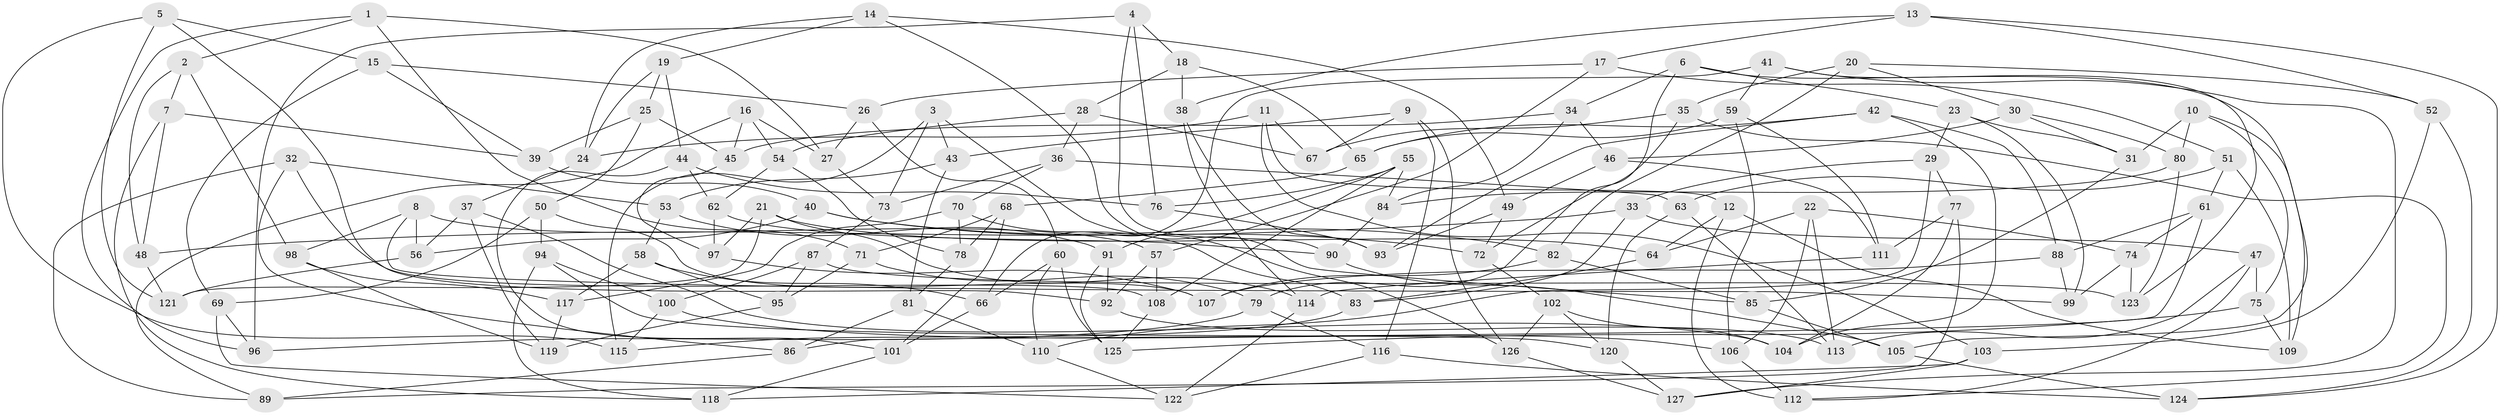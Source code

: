 // coarse degree distribution, {6: 0.5316455696202531, 5: 0.06329113924050633, 4: 0.3670886075949367, 3: 0.0379746835443038}
// Generated by graph-tools (version 1.1) at 2025/52/02/27/25 19:52:34]
// undirected, 127 vertices, 254 edges
graph export_dot {
graph [start="1"]
  node [color=gray90,style=filled];
  1;
  2;
  3;
  4;
  5;
  6;
  7;
  8;
  9;
  10;
  11;
  12;
  13;
  14;
  15;
  16;
  17;
  18;
  19;
  20;
  21;
  22;
  23;
  24;
  25;
  26;
  27;
  28;
  29;
  30;
  31;
  32;
  33;
  34;
  35;
  36;
  37;
  38;
  39;
  40;
  41;
  42;
  43;
  44;
  45;
  46;
  47;
  48;
  49;
  50;
  51;
  52;
  53;
  54;
  55;
  56;
  57;
  58;
  59;
  60;
  61;
  62;
  63;
  64;
  65;
  66;
  67;
  68;
  69;
  70;
  71;
  72;
  73;
  74;
  75;
  76;
  77;
  78;
  79;
  80;
  81;
  82;
  83;
  84;
  85;
  86;
  87;
  88;
  89;
  90;
  91;
  92;
  93;
  94;
  95;
  96;
  97;
  98;
  99;
  100;
  101;
  102;
  103;
  104;
  105;
  106;
  107;
  108;
  109;
  110;
  111;
  112;
  113;
  114;
  115;
  116;
  117;
  118;
  119;
  120;
  121;
  122;
  123;
  124;
  125;
  126;
  127;
  1 -- 96;
  1 -- 27;
  1 -- 71;
  1 -- 2;
  2 -- 98;
  2 -- 7;
  2 -- 48;
  3 -- 43;
  3 -- 126;
  3 -- 115;
  3 -- 73;
  4 -- 76;
  4 -- 90;
  4 -- 18;
  4 -- 96;
  5 -- 92;
  5 -- 15;
  5 -- 121;
  5 -- 115;
  6 -- 34;
  6 -- 105;
  6 -- 79;
  6 -- 23;
  7 -- 39;
  7 -- 118;
  7 -- 48;
  8 -- 98;
  8 -- 99;
  8 -- 56;
  8 -- 57;
  9 -- 116;
  9 -- 67;
  9 -- 43;
  9 -- 126;
  10 -- 109;
  10 -- 75;
  10 -- 80;
  10 -- 31;
  11 -- 12;
  11 -- 103;
  11 -- 24;
  11 -- 67;
  12 -- 64;
  12 -- 112;
  12 -- 109;
  13 -- 52;
  13 -- 124;
  13 -- 38;
  13 -- 17;
  14 -- 85;
  14 -- 19;
  14 -- 49;
  14 -- 24;
  15 -- 69;
  15 -- 26;
  15 -- 39;
  16 -- 45;
  16 -- 89;
  16 -- 54;
  16 -- 27;
  17 -- 26;
  17 -- 51;
  17 -- 57;
  18 -- 65;
  18 -- 28;
  18 -- 38;
  19 -- 25;
  19 -- 44;
  19 -- 24;
  20 -- 52;
  20 -- 30;
  20 -- 82;
  20 -- 35;
  21 -- 97;
  21 -- 121;
  21 -- 64;
  21 -- 114;
  22 -- 113;
  22 -- 74;
  22 -- 106;
  22 -- 64;
  23 -- 31;
  23 -- 29;
  23 -- 99;
  24 -- 37;
  25 -- 50;
  25 -- 39;
  25 -- 45;
  26 -- 27;
  26 -- 60;
  27 -- 73;
  28 -- 54;
  28 -- 67;
  28 -- 36;
  29 -- 110;
  29 -- 77;
  29 -- 33;
  30 -- 80;
  30 -- 31;
  30 -- 46;
  31 -- 85;
  32 -- 86;
  32 -- 53;
  32 -- 108;
  32 -- 89;
  33 -- 83;
  33 -- 47;
  33 -- 48;
  34 -- 46;
  34 -- 84;
  34 -- 45;
  35 -- 67;
  35 -- 112;
  35 -- 72;
  36 -- 63;
  36 -- 70;
  36 -- 73;
  37 -- 104;
  37 -- 119;
  37 -- 56;
  38 -- 93;
  38 -- 114;
  39 -- 40;
  40 -- 72;
  40 -- 82;
  40 -- 56;
  41 -- 59;
  41 -- 123;
  41 -- 66;
  41 -- 127;
  42 -- 88;
  42 -- 65;
  42 -- 93;
  42 -- 104;
  43 -- 53;
  43 -- 81;
  44 -- 62;
  44 -- 76;
  44 -- 101;
  45 -- 97;
  46 -- 111;
  46 -- 49;
  47 -- 113;
  47 -- 112;
  47 -- 75;
  48 -- 121;
  49 -- 72;
  49 -- 93;
  50 -- 107;
  50 -- 69;
  50 -- 94;
  51 -- 109;
  51 -- 61;
  51 -- 63;
  52 -- 124;
  52 -- 103;
  53 -- 91;
  53 -- 58;
  54 -- 78;
  54 -- 62;
  55 -- 84;
  55 -- 91;
  55 -- 76;
  55 -- 108;
  56 -- 121;
  57 -- 108;
  57 -- 92;
  58 -- 117;
  58 -- 66;
  58 -- 95;
  59 -- 65;
  59 -- 111;
  59 -- 106;
  60 -- 66;
  60 -- 125;
  60 -- 110;
  61 -- 74;
  61 -- 86;
  61 -- 88;
  62 -- 97;
  62 -- 90;
  63 -- 120;
  63 -- 113;
  64 -- 83;
  65 -- 68;
  66 -- 101;
  68 -- 71;
  68 -- 78;
  68 -- 101;
  69 -- 122;
  69 -- 96;
  70 -- 78;
  70 -- 117;
  70 -- 83;
  71 -- 95;
  71 -- 79;
  72 -- 102;
  73 -- 87;
  74 -- 123;
  74 -- 99;
  75 -- 109;
  75 -- 125;
  76 -- 93;
  77 -- 111;
  77 -- 89;
  77 -- 104;
  78 -- 81;
  79 -- 116;
  79 -- 96;
  80 -- 123;
  80 -- 84;
  81 -- 110;
  81 -- 86;
  82 -- 85;
  82 -- 107;
  83 -- 115;
  84 -- 90;
  85 -- 105;
  86 -- 89;
  87 -- 95;
  87 -- 100;
  87 -- 123;
  88 -- 107;
  88 -- 99;
  90 -- 105;
  91 -- 92;
  91 -- 125;
  92 -- 113;
  94 -- 120;
  94 -- 118;
  94 -- 100;
  95 -- 119;
  97 -- 107;
  98 -- 117;
  98 -- 119;
  100 -- 106;
  100 -- 115;
  101 -- 118;
  102 -- 126;
  102 -- 120;
  102 -- 104;
  103 -- 127;
  103 -- 118;
  105 -- 124;
  106 -- 112;
  108 -- 125;
  110 -- 122;
  111 -- 114;
  114 -- 122;
  116 -- 124;
  116 -- 122;
  117 -- 119;
  120 -- 127;
  126 -- 127;
}
